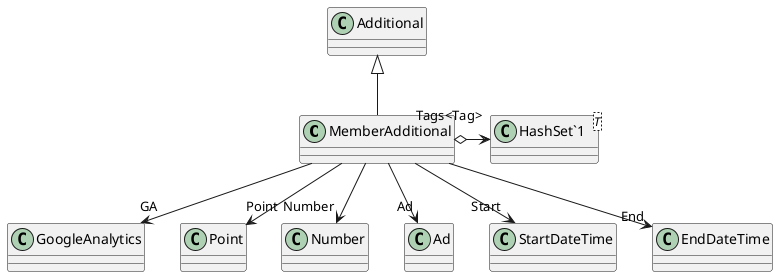 @startuml
class MemberAdditional {
}
class "HashSet`1"<T> {
}
Additional <|-- MemberAdditional
MemberAdditional --> "GA" GoogleAnalytics
MemberAdditional --> "Point" Point
MemberAdditional --> "Number" Number
MemberAdditional o-> "Tags<Tag>" "HashSet`1"
MemberAdditional --> "Ad" Ad
MemberAdditional --> "Start" StartDateTime
MemberAdditional --> "End" EndDateTime
@enduml
